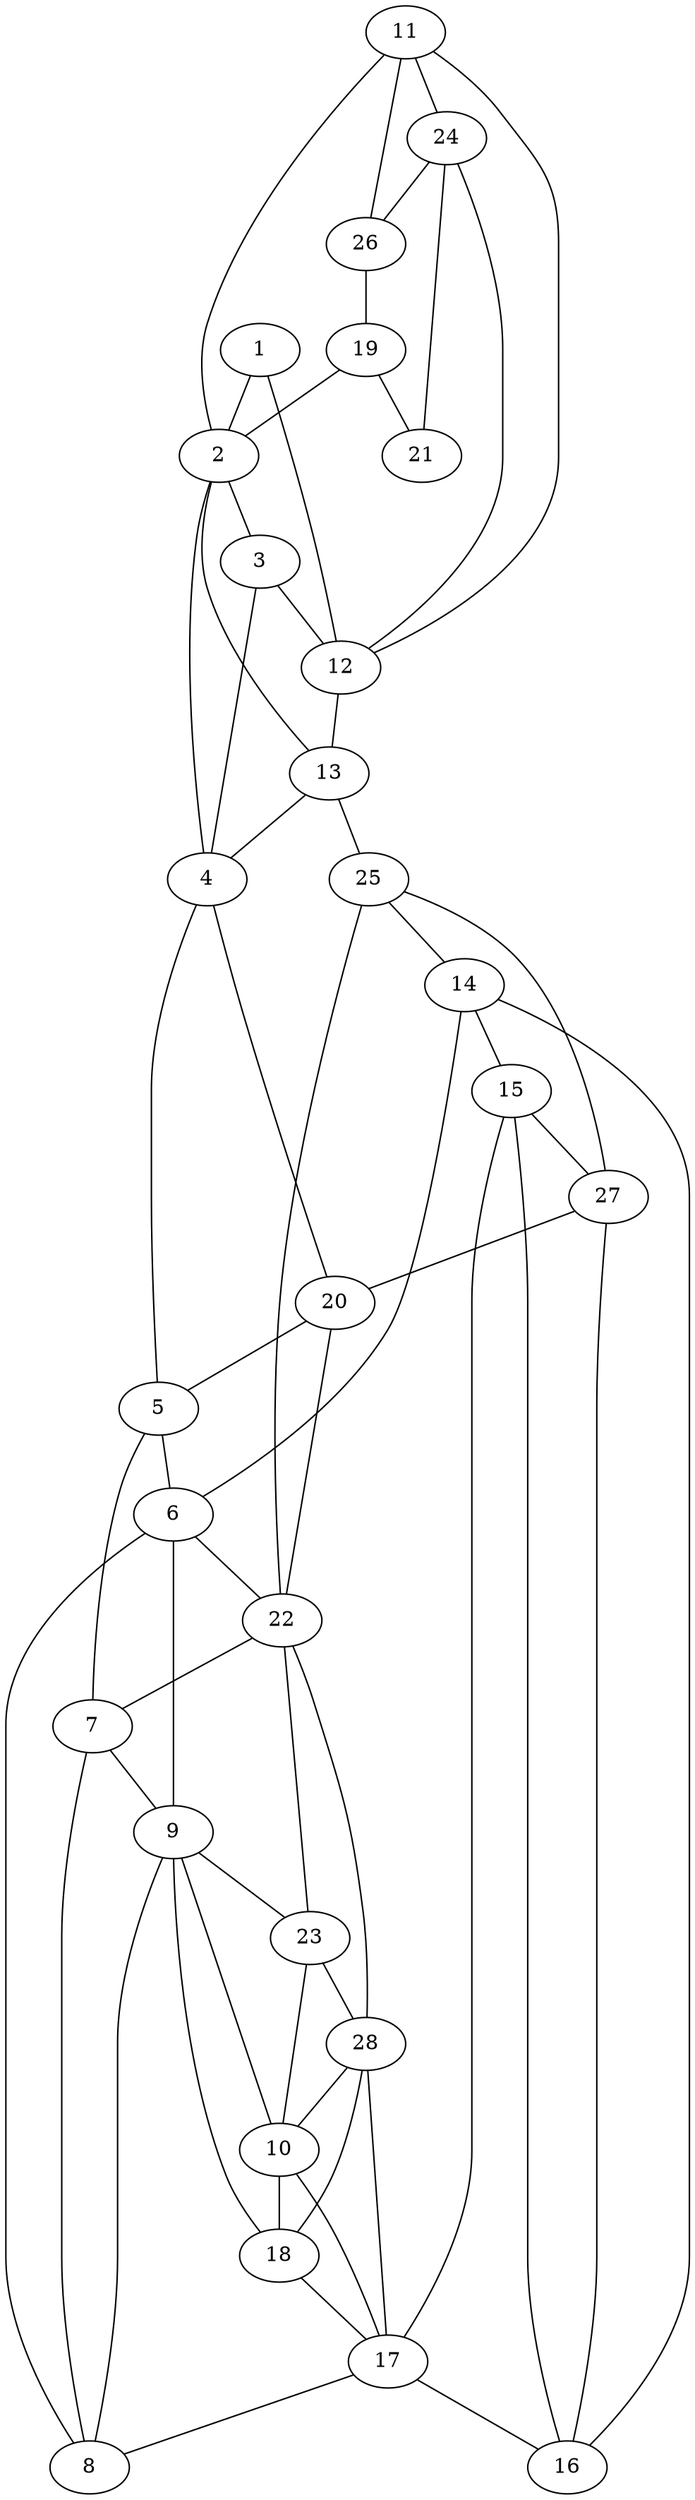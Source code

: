 graph pdb1via {
	1	 [aaLength=14,
		sequence=GKSTLARALAKDLD,
		type=0];
	2	 [aaLength=10,
		sequence=SDFLIEQKFN,
		type=0];
	1 -- 2	 [distance0="24.34572",
		frequency=1,
		type0=3];
	12	 [aaLength=10,
		sequence=SDFLIEQKFN,
		type=0];
	1 -- 12	 [distance0="20.32661",
		frequency=1,
		type0=2];
	3	 [aaLength=10,
		sequence=KVSEIFEQKR,
		type=0];
	2 -- 3	 [distance0="13.83",
		distance1="1.0",
		frequency=2,
		type0=1,
		type1=4];
	4	 [aaLength=17,
		sequence=RENFFREQEQKXADFFS,
		type=0];
	3 -- 4	 [distance0="11.12301",
		distance1="0.0",
		frequency=2,
		type0=1,
		type1=5];
	3 -- 12	 [distance0="26.76388",
		frequency=1,
		type0=3];
	4 -- 2	 [distance0="20.41124",
		frequency=1,
		type0=2];
	5	 [aaLength=5,
		sequence=GFVNV,
		type=0];
	4 -- 5	 [distance0="28.3985",
		frequency=1,
		type0=3];
	20	 [aaLength=4,
		sequence=ACIA,
		type=1];
	4 -- 20	 [distance0="4.0",
		frequency=1,
		type0=4];
	6	 [aaLength=6,
		sequence=NLEKAG,
		type=0];
	5 -- 6	 [distance0="10.47862",
		distance1="1.0",
		frequency=2,
		type0=1,
		type1=4];
	7	 [aaLength=6,
		sequence=DFEYLK,
		type=0];
	5 -- 7	 [distance0="28.08459",
		frequency=1,
		type0=2];
	14	 [aaLength=7,
		sequence=GGGFVNV,
		type=0];
	6 -- 14	 [distance0="22.44643",
		frequency=1,
		type0=2];
	22	 [aaLength=6,
		sequence=FCIYLK,
		type=1];
	6 -- 22	 [distance0="0.0",
		frequency=1,
		type0=5];
	8	 [aaLength=5,
		sequence=DKDEI,
		type=0];
	7 -- 8	 [distance0="17.44562",
		distance1="3.0",
		frequency=2,
		type0=1,
		type1=4];
	9	 [aaLength=20,
		sequence=DEIKAKKLYNERLSKYEQKA,
		type=0];
	7 -- 9	 [distance0="24.05251",
		frequency=1,
		type0=2];
	8 -- 6	 [distance0="27.33271",
		frequency=1,
		type0=3];
	9 -- 6	 [distance0="40.20692",
		frequency=1,
		type0=3];
	9 -- 8	 [distance0="20.01982",
		frequency=1,
		type0=1];
	23	 [aaLength=4,
		sequence=FILN,
		type=1];
	9 -- 23	 [distance0="1.0",
		frequency=1,
		type0=4];
	10	 [aaLength=14,
		sequence=NIDELLSEIKKVIK,
		type=0];
	17	 [aaLength=20,
		sequence=DEIKAKKLYNERLSKYEQKA,
		type=0];
	10 -- 17	 [distance0="40.38306",
		frequency=1,
		type0=2];
	10 -- 9	 [distance0="40.6859",
		frequency=1,
		type0=3];
	18	 [aaLength=14,
		sequence=NIDELLSEIKKVIK,
		type=0];
	10 -- 18	 [distance0="36.15568",
		frequency=1,
		type0=1];
	11	 [aaLength=14,
		sequence=GKSTLARALAKDLD,
		type=0];
	11 -- 2	 [distance0="20.46617",
		frequency=1,
		type0=2];
	11 -- 12	 [distance0="24.35893",
		frequency=1,
		type0=3];
	24	 [aaLength=4,
		sequence=VFLD,
		type=1];
	11 -- 24	 [distance0="1.0",
		frequency=1,
		type0=4];
	13	 [aaLength=28,
		sequence=KVSEIFEQKRENFFREQEQKXADFFSSC,
		type=0];
	12 -- 13	 [distance0="13.84987",
		distance1="1.0",
		frequency=2,
		type0=1,
		type1=4];
	13 -- 2	 [distance0="27.41892",
		frequency=1,
		type0=2];
	13 -- 4	 [distance0="30.29582",
		frequency=1,
		type0=3];
	25	 [aaLength=4,
		sequence=ACIA,
		type=1];
	13 -- 25	 [distance0="2.0",
		frequency=1,
		type0=4];
	15	 [aaLength=6,
		sequence=NLEKAG,
		type=0];
	14 -- 15	 [distance0="13.02994",
		distance1="1.0",
		frequency=2,
		type0=1,
		type1=4];
	16	 [aaLength=6,
		sequence=DFEYLK,
		type=0];
	14 -- 16	 [distance0="21.07637",
		frequency=1,
		type0=2];
	27	 [aaLength=6,
		sequence=FCIYLK,
		type=1];
	15 -- 27	 [distance0="0.0",
		frequency=1,
		type0=5];
	16 -- 15	 [distance0="15.63716",
		frequency=1,
		type0=1];
	17 -- 8	 [distance0="36.30837",
		frequency=1,
		type0=3];
	28	 [aaLength=4,
		sequence=FILN,
		type=1];
	17 -- 28	 [distance0="1.0",
		frequency=1,
		type0=4];
	17 -- 15	 [distance0="35.64881",
		frequency=1,
		type0=2];
	17 -- 16	 [distance0="22.63308",
		frequency=1,
		type0=1];
	18 -- 17	 [distance0="40.60551",
		frequency=1,
		type0=2];
	18 -- 9	 [distance0="45.30861",
		frequency=1,
		type0=3];
	19	 [aaLength=4,
		sequence=VFLD,
		type=1];
	19 -- 2	 [distance0="0.0",
		frequency=1,
		type0=5];
	21	 [aaLength=4,
		sequence=IVFI,
		type=1];
	19 -- 21	 [distance0="24.0",
		frequency=1,
		type0=2];
	20 -- 5	 [distance0="3.0",
		frequency=1,
		type0=4];
	20 -- 22	 [distance0="19.0",
		frequency=1,
		type0=2];
	22 -- 7	 [distance0="1.0",
		frequency=1,
		type0=4];
	23 -- 10	 [distance0="42.12074",
		distance1="4.0",
		frequency=2,
		type0=2,
		type1=4];
	23 -- 28	 [distance0="0.0",
		frequency=1,
		type0=1];
	23 -- 22	 [distance0="49.0",
		frequency=1,
		type0=3];
	24 -- 12	 [distance0="0.0",
		frequency=1,
		type0=5];
	24 -- 21	 [distance0="24.0",
		frequency=1,
		type0=2];
	26	 [aaLength=4,
		sequence=IVFI,
		type=1];
	24 -- 26	 [distance0="24.0",
		frequency=1,
		type0=3];
	25 -- 14	 [distance0="1.0",
		frequency=1,
		type0=4];
	25 -- 22	 [distance0="19.0",
		frequency=1,
		type0=2];
	25 -- 27	 [distance0="19.0",
		frequency=1,
		type0=3];
	26 -- 11	 [distance0="5.0",
		frequency=1,
		type0=4];
	26 -- 19	 [distance0="24.0",
		frequency=1,
		type0=2];
	27 -- 20	 [distance0="19.0",
		frequency=1,
		type0=2];
	27 -- 16	 [distance0="1.0",
		frequency=1,
		type0=4];
	28 -- 10	 [distance0="42.12074",
		frequency=1,
		type0=2];
	28 -- 18	 [distance0="4.0",
		frequency=1,
		type0=4];
	28 -- 22	 [distance0="49.0",
		frequency=1,
		type0=3];
}
